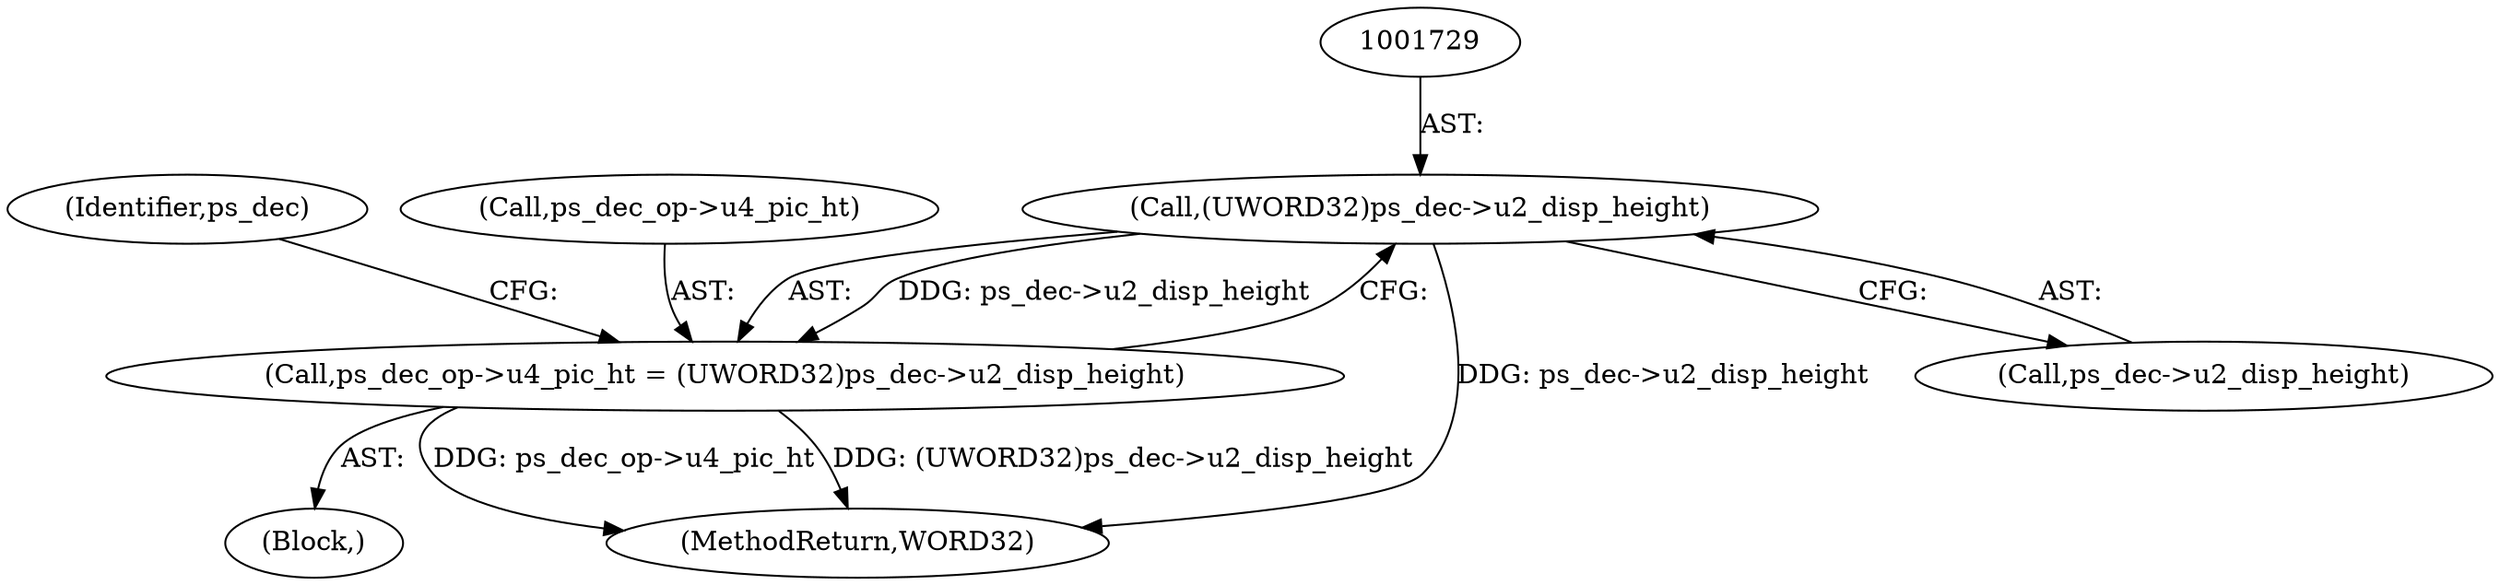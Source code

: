 digraph "0_Android_7554755536019e439433c515eeb44e701fb3bfb2@pointer" {
"1001728" [label="(Call,(UWORD32)ps_dec->u2_disp_height)"];
"1001724" [label="(Call,ps_dec_op->u4_pic_ht = (UWORD32)ps_dec->u2_disp_height)"];
"1001724" [label="(Call,ps_dec_op->u4_pic_ht = (UWORD32)ps_dec->u2_disp_height)"];
"1001728" [label="(Call,(UWORD32)ps_dec->u2_disp_height)"];
"1001714" [label="(Block,)"];
"1002142" [label="(MethodReturn,WORD32)"];
"1001730" [label="(Call,ps_dec->u2_disp_height)"];
"1001736" [label="(Identifier,ps_dec)"];
"1001725" [label="(Call,ps_dec_op->u4_pic_ht)"];
"1001728" -> "1001724"  [label="AST: "];
"1001728" -> "1001730"  [label="CFG: "];
"1001729" -> "1001728"  [label="AST: "];
"1001730" -> "1001728"  [label="AST: "];
"1001724" -> "1001728"  [label="CFG: "];
"1001728" -> "1002142"  [label="DDG: ps_dec->u2_disp_height"];
"1001728" -> "1001724"  [label="DDG: ps_dec->u2_disp_height"];
"1001724" -> "1001714"  [label="AST: "];
"1001725" -> "1001724"  [label="AST: "];
"1001736" -> "1001724"  [label="CFG: "];
"1001724" -> "1002142"  [label="DDG: ps_dec_op->u4_pic_ht"];
"1001724" -> "1002142"  [label="DDG: (UWORD32)ps_dec->u2_disp_height"];
}
